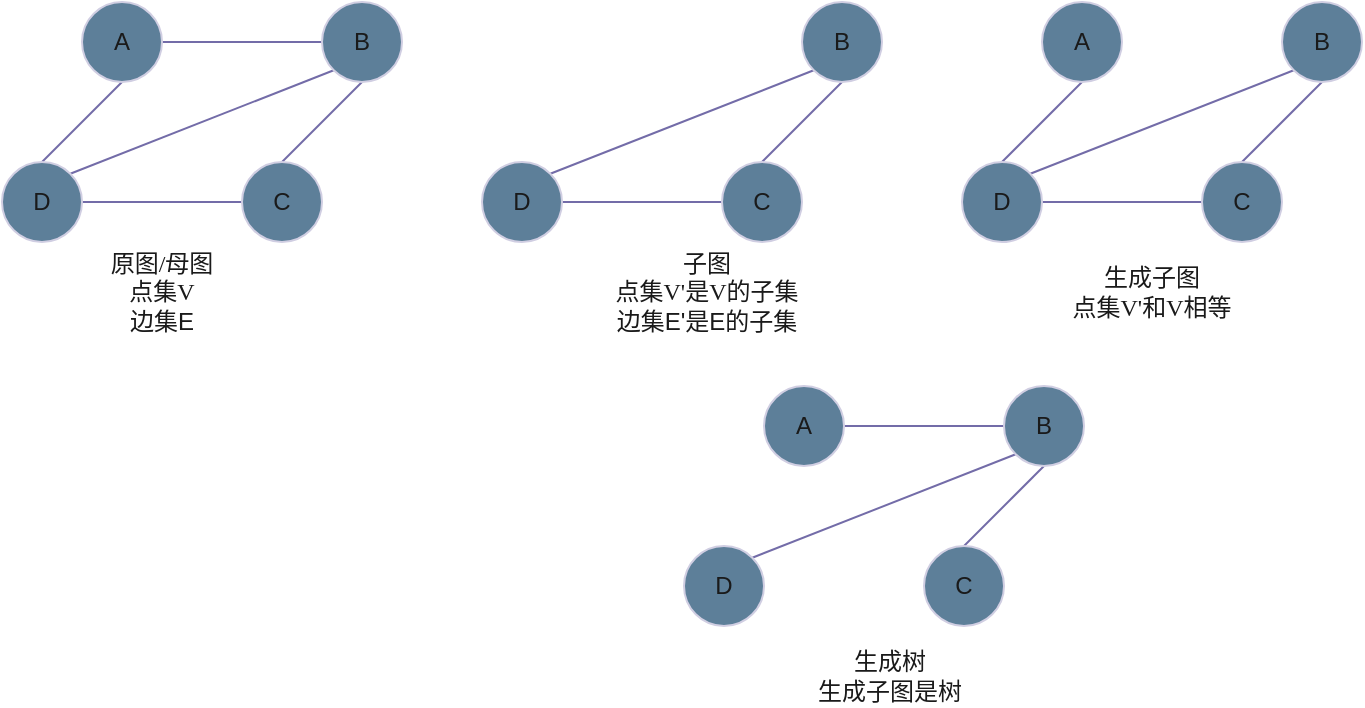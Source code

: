 <mxfile version="22.1.0" type="github">
  <diagram name="第 1 页" id="YPvkgxc72pYJRDHyZyRr">
    <mxGraphModel dx="708" dy="443" grid="0" gridSize="10" guides="1" tooltips="1" connect="1" arrows="1" fold="1" page="1" pageScale="1" pageWidth="1654" pageHeight="2336" math="0" shadow="0">
      <root>
        <mxCell id="0" />
        <mxCell id="1" parent="0" />
        <mxCell id="_yBtyHJ39RuyEk72oxiZ-6" style="rounded=0;orthogonalLoop=1;jettySize=auto;html=1;exitX=1;exitY=0.5;exitDx=0;exitDy=0;endArrow=none;endFill=0;labelBackgroundColor=none;strokeColor=#736CA8;fontColor=default;" edge="1" parent="1" source="_yBtyHJ39RuyEk72oxiZ-1" target="_yBtyHJ39RuyEk72oxiZ-2">
          <mxGeometry relative="1" as="geometry" />
        </mxCell>
        <mxCell id="_yBtyHJ39RuyEk72oxiZ-8" style="rounded=0;orthogonalLoop=1;jettySize=auto;html=1;exitX=0.5;exitY=1;exitDx=0;exitDy=0;endArrow=none;endFill=0;entryX=0.5;entryY=0;entryDx=0;entryDy=0;labelBackgroundColor=none;strokeColor=#736CA8;fontColor=default;" edge="1" parent="1" source="_yBtyHJ39RuyEk72oxiZ-1" target="_yBtyHJ39RuyEk72oxiZ-3">
          <mxGeometry relative="1" as="geometry" />
        </mxCell>
        <mxCell id="_yBtyHJ39RuyEk72oxiZ-1" value="A" style="ellipse;whiteSpace=wrap;html=1;aspect=fixed;labelBackgroundColor=none;fillColor=#5D7F99;strokeColor=#D0CEE2;fontColor=#1A1A1A;" vertex="1" parent="1">
          <mxGeometry x="120" y="40" width="40" height="40" as="geometry" />
        </mxCell>
        <mxCell id="_yBtyHJ39RuyEk72oxiZ-7" style="rounded=0;orthogonalLoop=1;jettySize=auto;html=1;exitX=0.5;exitY=1;exitDx=0;exitDy=0;endArrow=none;endFill=0;labelBackgroundColor=none;strokeColor=#736CA8;fontColor=default;entryX=0.5;entryY=0;entryDx=0;entryDy=0;" edge="1" parent="1" source="_yBtyHJ39RuyEk72oxiZ-2" target="_yBtyHJ39RuyEk72oxiZ-4">
          <mxGeometry relative="1" as="geometry" />
        </mxCell>
        <mxCell id="_yBtyHJ39RuyEk72oxiZ-9" style="rounded=0;orthogonalLoop=1;jettySize=auto;html=1;exitX=0;exitY=1;exitDx=0;exitDy=0;entryX=1;entryY=0;entryDx=0;entryDy=0;endArrow=none;endFill=0;labelBackgroundColor=none;strokeColor=#736CA8;fontColor=default;" edge="1" parent="1" source="_yBtyHJ39RuyEk72oxiZ-2" target="_yBtyHJ39RuyEk72oxiZ-3">
          <mxGeometry relative="1" as="geometry" />
        </mxCell>
        <mxCell id="_yBtyHJ39RuyEk72oxiZ-2" value="B" style="ellipse;whiteSpace=wrap;html=1;aspect=fixed;labelBackgroundColor=none;fillColor=#5D7F99;strokeColor=#D0CEE2;fontColor=#1A1A1A;" vertex="1" parent="1">
          <mxGeometry x="240" y="40" width="40" height="40" as="geometry" />
        </mxCell>
        <mxCell id="_yBtyHJ39RuyEk72oxiZ-5" style="rounded=0;orthogonalLoop=1;jettySize=auto;html=1;exitX=1;exitY=0.5;exitDx=0;exitDy=0;entryX=0;entryY=0.5;entryDx=0;entryDy=0;endArrow=none;endFill=0;labelBackgroundColor=none;strokeColor=#736CA8;fontColor=default;" edge="1" parent="1" source="_yBtyHJ39RuyEk72oxiZ-3" target="_yBtyHJ39RuyEk72oxiZ-4">
          <mxGeometry relative="1" as="geometry" />
        </mxCell>
        <mxCell id="_yBtyHJ39RuyEk72oxiZ-3" value="D" style="ellipse;whiteSpace=wrap;html=1;aspect=fixed;labelBackgroundColor=none;fillColor=#5D7F99;strokeColor=#D0CEE2;fontColor=#1A1A1A;" vertex="1" parent="1">
          <mxGeometry x="80" y="120" width="40" height="40" as="geometry" />
        </mxCell>
        <mxCell id="_yBtyHJ39RuyEk72oxiZ-4" value="C" style="ellipse;whiteSpace=wrap;html=1;aspect=fixed;labelBackgroundColor=none;fillColor=#5D7F99;strokeColor=#D0CEE2;fontColor=#1A1A1A;" vertex="1" parent="1">
          <mxGeometry x="200" y="120" width="40" height="40" as="geometry" />
        </mxCell>
        <mxCell id="_yBtyHJ39RuyEk72oxiZ-13" style="rounded=0;orthogonalLoop=1;jettySize=auto;html=1;exitX=0.5;exitY=1;exitDx=0;exitDy=0;endArrow=none;endFill=0;labelBackgroundColor=none;strokeColor=#736CA8;fontColor=default;entryX=0.5;entryY=0;entryDx=0;entryDy=0;" edge="1" parent="1" source="_yBtyHJ39RuyEk72oxiZ-15" target="_yBtyHJ39RuyEk72oxiZ-18">
          <mxGeometry relative="1" as="geometry" />
        </mxCell>
        <mxCell id="_yBtyHJ39RuyEk72oxiZ-14" style="rounded=0;orthogonalLoop=1;jettySize=auto;html=1;exitX=0;exitY=1;exitDx=0;exitDy=0;entryX=1;entryY=0;entryDx=0;entryDy=0;endArrow=none;endFill=0;labelBackgroundColor=none;strokeColor=#736CA8;fontColor=default;" edge="1" parent="1" source="_yBtyHJ39RuyEk72oxiZ-15" target="_yBtyHJ39RuyEk72oxiZ-17">
          <mxGeometry relative="1" as="geometry" />
        </mxCell>
        <mxCell id="_yBtyHJ39RuyEk72oxiZ-15" value="B" style="ellipse;whiteSpace=wrap;html=1;aspect=fixed;labelBackgroundColor=none;fillColor=#5D7F99;strokeColor=#D0CEE2;fontColor=#1A1A1A;" vertex="1" parent="1">
          <mxGeometry x="480" y="40" width="40" height="40" as="geometry" />
        </mxCell>
        <mxCell id="_yBtyHJ39RuyEk72oxiZ-16" style="rounded=0;orthogonalLoop=1;jettySize=auto;html=1;exitX=1;exitY=0.5;exitDx=0;exitDy=0;entryX=0;entryY=0.5;entryDx=0;entryDy=0;endArrow=none;endFill=0;labelBackgroundColor=none;strokeColor=#736CA8;fontColor=default;" edge="1" parent="1" source="_yBtyHJ39RuyEk72oxiZ-17" target="_yBtyHJ39RuyEk72oxiZ-18">
          <mxGeometry relative="1" as="geometry" />
        </mxCell>
        <mxCell id="_yBtyHJ39RuyEk72oxiZ-17" value="D" style="ellipse;whiteSpace=wrap;html=1;aspect=fixed;labelBackgroundColor=none;fillColor=#5D7F99;strokeColor=#D0CEE2;fontColor=#1A1A1A;" vertex="1" parent="1">
          <mxGeometry x="320" y="120" width="40" height="40" as="geometry" />
        </mxCell>
        <mxCell id="_yBtyHJ39RuyEk72oxiZ-18" value="C" style="ellipse;whiteSpace=wrap;html=1;aspect=fixed;labelBackgroundColor=none;fillColor=#5D7F99;strokeColor=#D0CEE2;fontColor=#1A1A1A;" vertex="1" parent="1">
          <mxGeometry x="440" y="120" width="40" height="40" as="geometry" />
        </mxCell>
        <mxCell id="_yBtyHJ39RuyEk72oxiZ-20" style="rounded=0;orthogonalLoop=1;jettySize=auto;html=1;exitX=0.5;exitY=1;exitDx=0;exitDy=0;endArrow=none;endFill=0;entryX=0.5;entryY=0;entryDx=0;entryDy=0;labelBackgroundColor=none;strokeColor=#736CA8;fontColor=default;" edge="1" parent="1" source="_yBtyHJ39RuyEk72oxiZ-21" target="_yBtyHJ39RuyEk72oxiZ-26">
          <mxGeometry relative="1" as="geometry" />
        </mxCell>
        <mxCell id="_yBtyHJ39RuyEk72oxiZ-21" value="A" style="ellipse;whiteSpace=wrap;html=1;aspect=fixed;labelBackgroundColor=none;fillColor=#5D7F99;strokeColor=#D0CEE2;fontColor=#1A1A1A;" vertex="1" parent="1">
          <mxGeometry x="600" y="40" width="40" height="40" as="geometry" />
        </mxCell>
        <mxCell id="_yBtyHJ39RuyEk72oxiZ-22" style="rounded=0;orthogonalLoop=1;jettySize=auto;html=1;exitX=0.5;exitY=1;exitDx=0;exitDy=0;endArrow=none;endFill=0;labelBackgroundColor=none;strokeColor=#736CA8;fontColor=default;entryX=0.5;entryY=0;entryDx=0;entryDy=0;" edge="1" parent="1" source="_yBtyHJ39RuyEk72oxiZ-24" target="_yBtyHJ39RuyEk72oxiZ-27">
          <mxGeometry relative="1" as="geometry" />
        </mxCell>
        <mxCell id="_yBtyHJ39RuyEk72oxiZ-23" style="rounded=0;orthogonalLoop=1;jettySize=auto;html=1;exitX=0;exitY=1;exitDx=0;exitDy=0;entryX=1;entryY=0;entryDx=0;entryDy=0;endArrow=none;endFill=0;labelBackgroundColor=none;strokeColor=#736CA8;fontColor=default;" edge="1" parent="1" source="_yBtyHJ39RuyEk72oxiZ-24" target="_yBtyHJ39RuyEk72oxiZ-26">
          <mxGeometry relative="1" as="geometry" />
        </mxCell>
        <mxCell id="_yBtyHJ39RuyEk72oxiZ-24" value="B" style="ellipse;whiteSpace=wrap;html=1;aspect=fixed;labelBackgroundColor=none;fillColor=#5D7F99;strokeColor=#D0CEE2;fontColor=#1A1A1A;" vertex="1" parent="1">
          <mxGeometry x="720" y="40" width="40" height="40" as="geometry" />
        </mxCell>
        <mxCell id="_yBtyHJ39RuyEk72oxiZ-25" style="rounded=0;orthogonalLoop=1;jettySize=auto;html=1;exitX=1;exitY=0.5;exitDx=0;exitDy=0;entryX=0;entryY=0.5;entryDx=0;entryDy=0;endArrow=none;endFill=0;labelBackgroundColor=none;strokeColor=#736CA8;fontColor=default;" edge="1" parent="1" source="_yBtyHJ39RuyEk72oxiZ-26" target="_yBtyHJ39RuyEk72oxiZ-27">
          <mxGeometry relative="1" as="geometry" />
        </mxCell>
        <mxCell id="_yBtyHJ39RuyEk72oxiZ-26" value="D" style="ellipse;whiteSpace=wrap;html=1;aspect=fixed;labelBackgroundColor=none;fillColor=#5D7F99;strokeColor=#D0CEE2;fontColor=#1A1A1A;" vertex="1" parent="1">
          <mxGeometry x="560" y="120" width="40" height="40" as="geometry" />
        </mxCell>
        <mxCell id="_yBtyHJ39RuyEk72oxiZ-27" value="C" style="ellipse;whiteSpace=wrap;html=1;aspect=fixed;labelBackgroundColor=none;fillColor=#5D7F99;strokeColor=#D0CEE2;fontColor=#1A1A1A;" vertex="1" parent="1">
          <mxGeometry x="680" y="120" width="40" height="40" as="geometry" />
        </mxCell>
        <mxCell id="_yBtyHJ39RuyEk72oxiZ-28" value="&lt;font face=&quot;Hei&quot;&gt;原图/母图&lt;br&gt;点集V&lt;br&gt;边集&lt;/font&gt;E&lt;font face=&quot;Hei&quot;&gt;&lt;br&gt;&lt;/font&gt;" style="text;html=1;strokeColor=none;fillColor=none;align=center;verticalAlign=middle;whiteSpace=wrap;rounded=0;fontColor=#1A1A1A;" vertex="1" parent="1">
          <mxGeometry x="130" y="170" width="60" height="30" as="geometry" />
        </mxCell>
        <mxCell id="_yBtyHJ39RuyEk72oxiZ-29" value="&lt;font face=&quot;Hei&quot;&gt;子图&lt;br&gt;点集V&#39;是V的子集&lt;br&gt;&lt;/font&gt;边集E&#39;是E的子集&lt;font face=&quot;Hei&quot;&gt;&lt;br&gt;&lt;/font&gt;" style="text;html=1;strokeColor=none;fillColor=none;align=center;verticalAlign=middle;whiteSpace=wrap;rounded=0;fontColor=#1A1A1A;" vertex="1" parent="1">
          <mxGeometry x="370" y="170" width="125" height="30" as="geometry" />
        </mxCell>
        <mxCell id="_yBtyHJ39RuyEk72oxiZ-30" value="&lt;font face=&quot;Hei&quot;&gt;生成子图&lt;br&gt;点集V&#39;和V相等&lt;br&gt;&lt;/font&gt;" style="text;html=1;strokeColor=none;fillColor=none;align=center;verticalAlign=middle;whiteSpace=wrap;rounded=0;fontColor=#1A1A1A;" vertex="1" parent="1">
          <mxGeometry x="610" y="170" width="90" height="30" as="geometry" />
        </mxCell>
        <mxCell id="_yBtyHJ39RuyEk72oxiZ-39" value="&lt;font face=&quot;Hei&quot;&gt;生成树&lt;br&gt;生成子图是树&lt;br&gt;&lt;/font&gt;" style="text;html=1;strokeColor=none;fillColor=none;align=center;verticalAlign=middle;whiteSpace=wrap;rounded=0;fontColor=#1A1A1A;" vertex="1" parent="1">
          <mxGeometry x="461" y="362" width="126" height="30" as="geometry" />
        </mxCell>
        <mxCell id="_yBtyHJ39RuyEk72oxiZ-40" style="rounded=0;orthogonalLoop=1;jettySize=auto;html=1;exitX=1;exitY=0.5;exitDx=0;exitDy=0;endArrow=none;endFill=0;labelBackgroundColor=none;strokeColor=#736CA8;fontColor=default;" edge="1" parent="1" source="_yBtyHJ39RuyEk72oxiZ-42" target="_yBtyHJ39RuyEk72oxiZ-45">
          <mxGeometry relative="1" as="geometry" />
        </mxCell>
        <mxCell id="_yBtyHJ39RuyEk72oxiZ-42" value="A" style="ellipse;whiteSpace=wrap;html=1;aspect=fixed;labelBackgroundColor=none;fillColor=#5D7F99;strokeColor=#D0CEE2;fontColor=#1A1A1A;" vertex="1" parent="1">
          <mxGeometry x="461" y="232" width="40" height="40" as="geometry" />
        </mxCell>
        <mxCell id="_yBtyHJ39RuyEk72oxiZ-43" style="rounded=0;orthogonalLoop=1;jettySize=auto;html=1;exitX=0.5;exitY=1;exitDx=0;exitDy=0;endArrow=none;endFill=0;labelBackgroundColor=none;strokeColor=#736CA8;fontColor=default;entryX=0.5;entryY=0;entryDx=0;entryDy=0;" edge="1" parent="1" source="_yBtyHJ39RuyEk72oxiZ-45" target="_yBtyHJ39RuyEk72oxiZ-48">
          <mxGeometry relative="1" as="geometry" />
        </mxCell>
        <mxCell id="_yBtyHJ39RuyEk72oxiZ-44" style="rounded=0;orthogonalLoop=1;jettySize=auto;html=1;exitX=0;exitY=1;exitDx=0;exitDy=0;entryX=1;entryY=0;entryDx=0;entryDy=0;endArrow=none;endFill=0;labelBackgroundColor=none;strokeColor=#736CA8;fontColor=default;" edge="1" parent="1" source="_yBtyHJ39RuyEk72oxiZ-45" target="_yBtyHJ39RuyEk72oxiZ-47">
          <mxGeometry relative="1" as="geometry" />
        </mxCell>
        <mxCell id="_yBtyHJ39RuyEk72oxiZ-45" value="B" style="ellipse;whiteSpace=wrap;html=1;aspect=fixed;labelBackgroundColor=none;fillColor=#5D7F99;strokeColor=#D0CEE2;fontColor=#1A1A1A;" vertex="1" parent="1">
          <mxGeometry x="581" y="232" width="40" height="40" as="geometry" />
        </mxCell>
        <mxCell id="_yBtyHJ39RuyEk72oxiZ-47" value="D" style="ellipse;whiteSpace=wrap;html=1;aspect=fixed;labelBackgroundColor=none;fillColor=#5D7F99;strokeColor=#D0CEE2;fontColor=#1A1A1A;" vertex="1" parent="1">
          <mxGeometry x="421" y="312" width="40" height="40" as="geometry" />
        </mxCell>
        <mxCell id="_yBtyHJ39RuyEk72oxiZ-48" value="C" style="ellipse;whiteSpace=wrap;html=1;aspect=fixed;labelBackgroundColor=none;fillColor=#5D7F99;strokeColor=#D0CEE2;fontColor=#1A1A1A;" vertex="1" parent="1">
          <mxGeometry x="541" y="312" width="40" height="40" as="geometry" />
        </mxCell>
      </root>
    </mxGraphModel>
  </diagram>
</mxfile>
